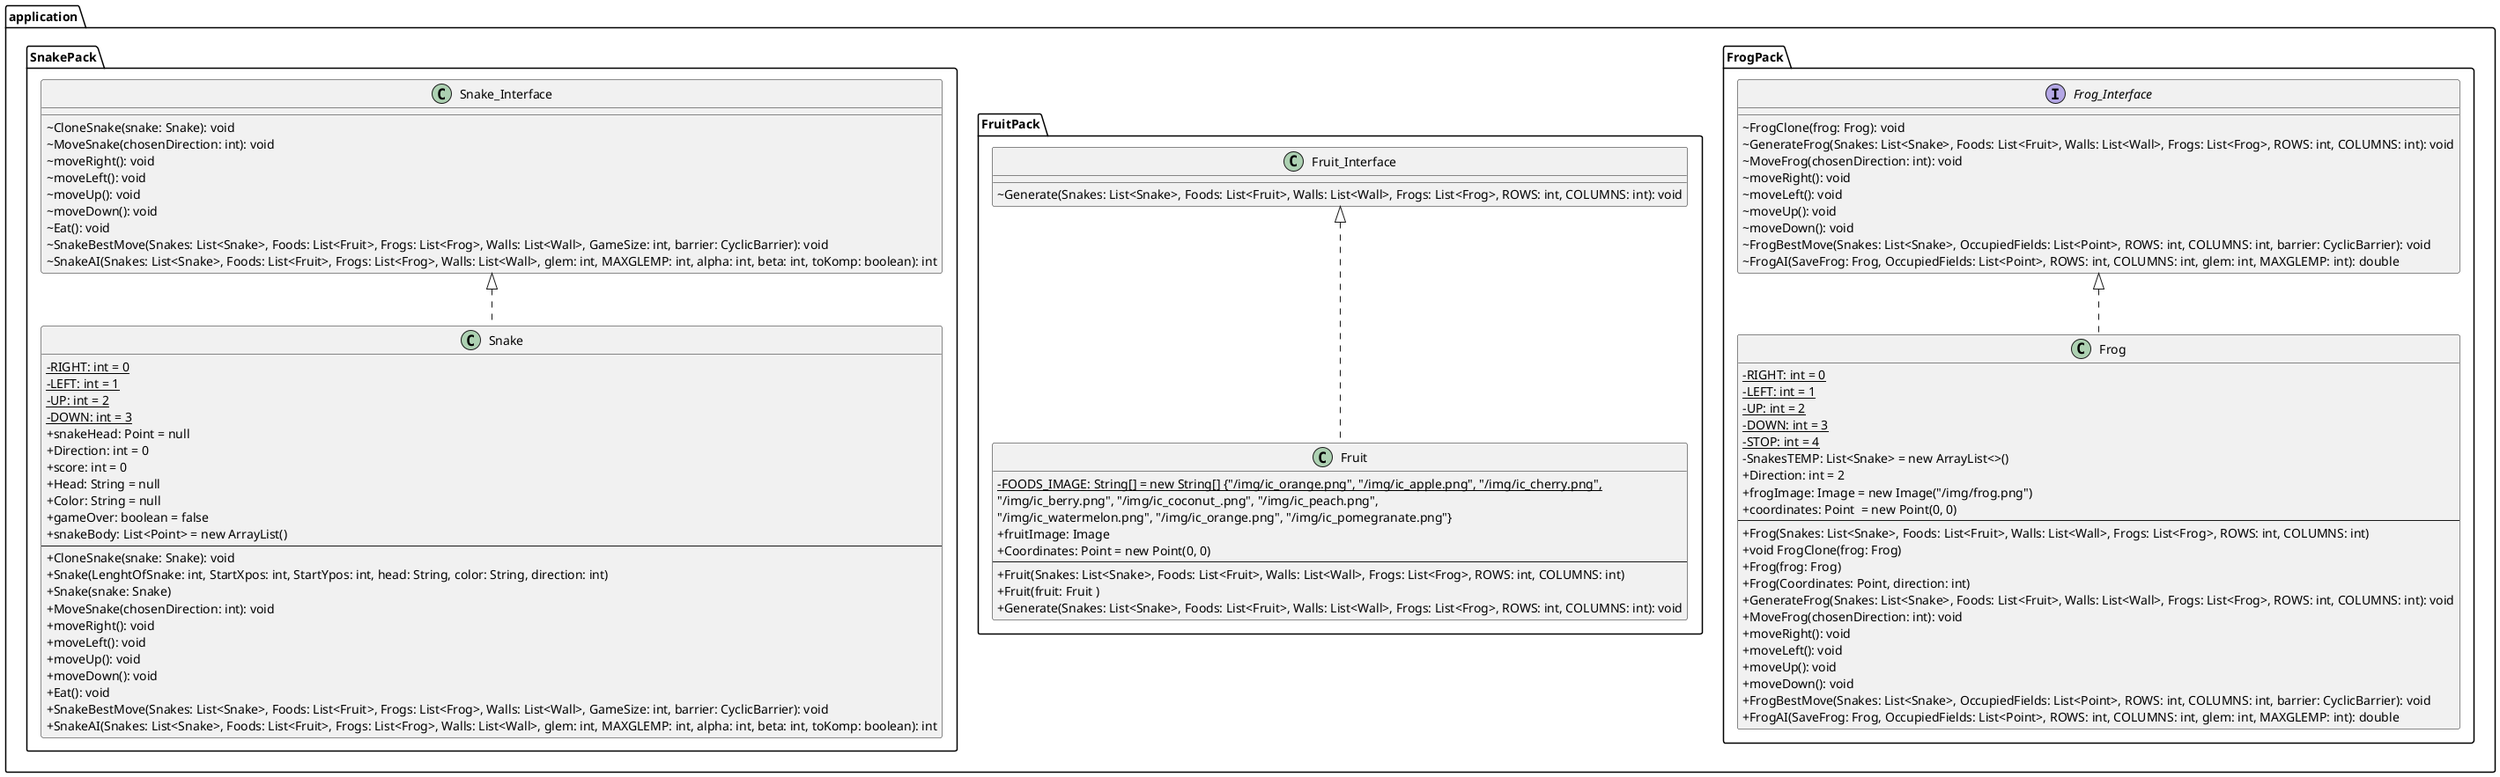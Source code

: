 @startuml

skinparam classAttributeIconSize 0

package "application" {

package "application.FrogPack" {

interface Frog_Interface {
    ~ FrogClone(frog: Frog): void
    ~ GenerateFrog(Snakes: List<Snake>, Foods: List<Fruit>, Walls: List<Wall>, Frogs: List<Frog>, ROWS: int, COLUMNS: int): void
    ~ MoveFrog(chosenDirection: int): void
    ~ moveRight(): void
    ~ moveLeft(): void
    ~ moveUp(): void
    ~ moveDown(): void
    ~ FrogBestMove(Snakes: List<Snake>, OccupiedFields: List<Point>, ROWS: int, COLUMNS: int, barrier: CyclicBarrier): void
    ~ FrogAI(SaveFrog: Frog, OccupiedFields: List<Point>, ROWS: int, COLUMNS: int, glem: int, MAXGLEMP: int): double
}

class Frog {
    - {static} RIGHT: int = 0
    - {static} LEFT: int = 1
    - {static} UP: int = 2
    - {static} DOWN: int = 3
    - {static} STOP: int = 4
    {field} - SnakesTEMP: List<Snake> = new ArrayList<>()
    + Direction: int = 2
    {field} + frogImage: Image = new Image("/img/frog.png")
    {field} + coordinates: Point  = new Point(0, 0)
    --
    + Frog(Snakes: List<Snake>, Foods: List<Fruit>, Walls: List<Wall>, Frogs: List<Frog>, ROWS: int, COLUMNS: int)
    + void FrogClone(frog: Frog)
    + Frog(frog: Frog)
    + Frog(Coordinates: Point, direction: int)
    + GenerateFrog(Snakes: List<Snake>, Foods: List<Fruit>, Walls: List<Wall>, Frogs: List<Frog>, ROWS: int, COLUMNS: int): void
    + MoveFrog(chosenDirection: int): void
    + moveRight(): void
    + moveLeft(): void
    + moveUp(): void
    + moveDown(): void
    + FrogBestMove(Snakes: List<Snake>, OccupiedFields: List<Point>, ROWS: int, COLUMNS: int, barrier: CyclicBarrier): void
    + FrogAI(SaveFrog: Frog, OccupiedFields: List<Point>, ROWS: int, COLUMNS: int, glem: int, MAXGLEMP: int): double
}

}

Frog_Interface <|.. Frog

package "application.FruitPack" {

class Fruit_Interface {
    ~ Generate(Snakes: List<Snake>, Foods: List<Fruit>, Walls: List<Wall>, Frogs: List<Frog>, ROWS: int, COLUMNS: int): void
}

class Fruit {
    - {static} FOODS_IMAGE: String[] = new String[] {"/img/ic_orange.png", "/img/ic_apple.png", "/img/ic_cherry.png",
                                                                     "/img/ic_berry.png", "/img/ic_coconut_.png", "/img/ic_peach.png",
                                                                     "/img/ic_watermelon.png", "/img/ic_orange.png", "/img/ic_pomegranate.png"}
    + fruitImage: Image
    {field} + Coordinates: Point = new Point(0, 0)
    --
    + Fruit(Snakes: List<Snake>, Foods: List<Fruit>, Walls: List<Wall>, Frogs: List<Frog>, ROWS: int, COLUMNS: int)
    + Fruit(fruit: Fruit )
    + Generate(Snakes: List<Snake>, Foods: List<Fruit>, Walls: List<Wall>, Frogs: List<Frog>, ROWS: int, COLUMNS: int): void
}

}

Fruit_Interface <|.. Fruit

package "application.SnakePack" {

class Snake_Interface {
    ~ CloneSnake(snake: Snake): void
    ~ MoveSnake(chosenDirection: int): void
    ~ moveRight(): void
    ~ moveLeft(): void
    ~ moveUp(): void
    ~ moveDown(): void
    ~ Eat(): void
    ~ SnakeBestMove(Snakes: List<Snake>, Foods: List<Fruit>, Frogs: List<Frog>, Walls: List<Wall>, GameSize: int, barrier: CyclicBarrier): void
    ~ SnakeAI(Snakes: List<Snake>, Foods: List<Fruit>, Frogs: List<Frog>, Walls: List<Wall>, glem: int, MAXGLEMP: int, alpha: int, beta: int, toKomp: boolean): int
}

class Snake {
    - {static} RIGHT: int = 0
    - {static} LEFT: int = 1
    - {static} UP: int = 2
    - {static} DOWN: int = 3
    + snakeHead: Point = null
    + Direction: int = 0
    + score: int = 0
    + Head: String = null
    + Color: String = null
    + gameOver: boolean = false
    {field} + snakeBody: List<Point> = new ArrayList()
    --
    + CloneSnake(snake: Snake): void
    + Snake(LenghtOfSnake: int, StartXpos: int, StartYpos: int, head: String, color: String, direction: int)
    + Snake(snake: Snake)
    + MoveSnake(chosenDirection: int): void
    + moveRight(): void
    + moveLeft(): void
    + moveUp(): void
    + moveDown(): void
    + Eat(): void
    + SnakeBestMove(Snakes: List<Snake>, Foods: List<Fruit>, Frogs: List<Frog>, Walls: List<Wall>, GameSize: int, barrier: CyclicBarrier): void
    + SnakeAI(Snakes: List<Snake>, Foods: List<Fruit>, Frogs: List<Frog>, Walls: List<Wall>, glem: int, MAXGLEMP: int, alpha: int, beta: int, toKomp: boolean): int
}

}

Snake_Interface <|.. Snake

}

@enduml